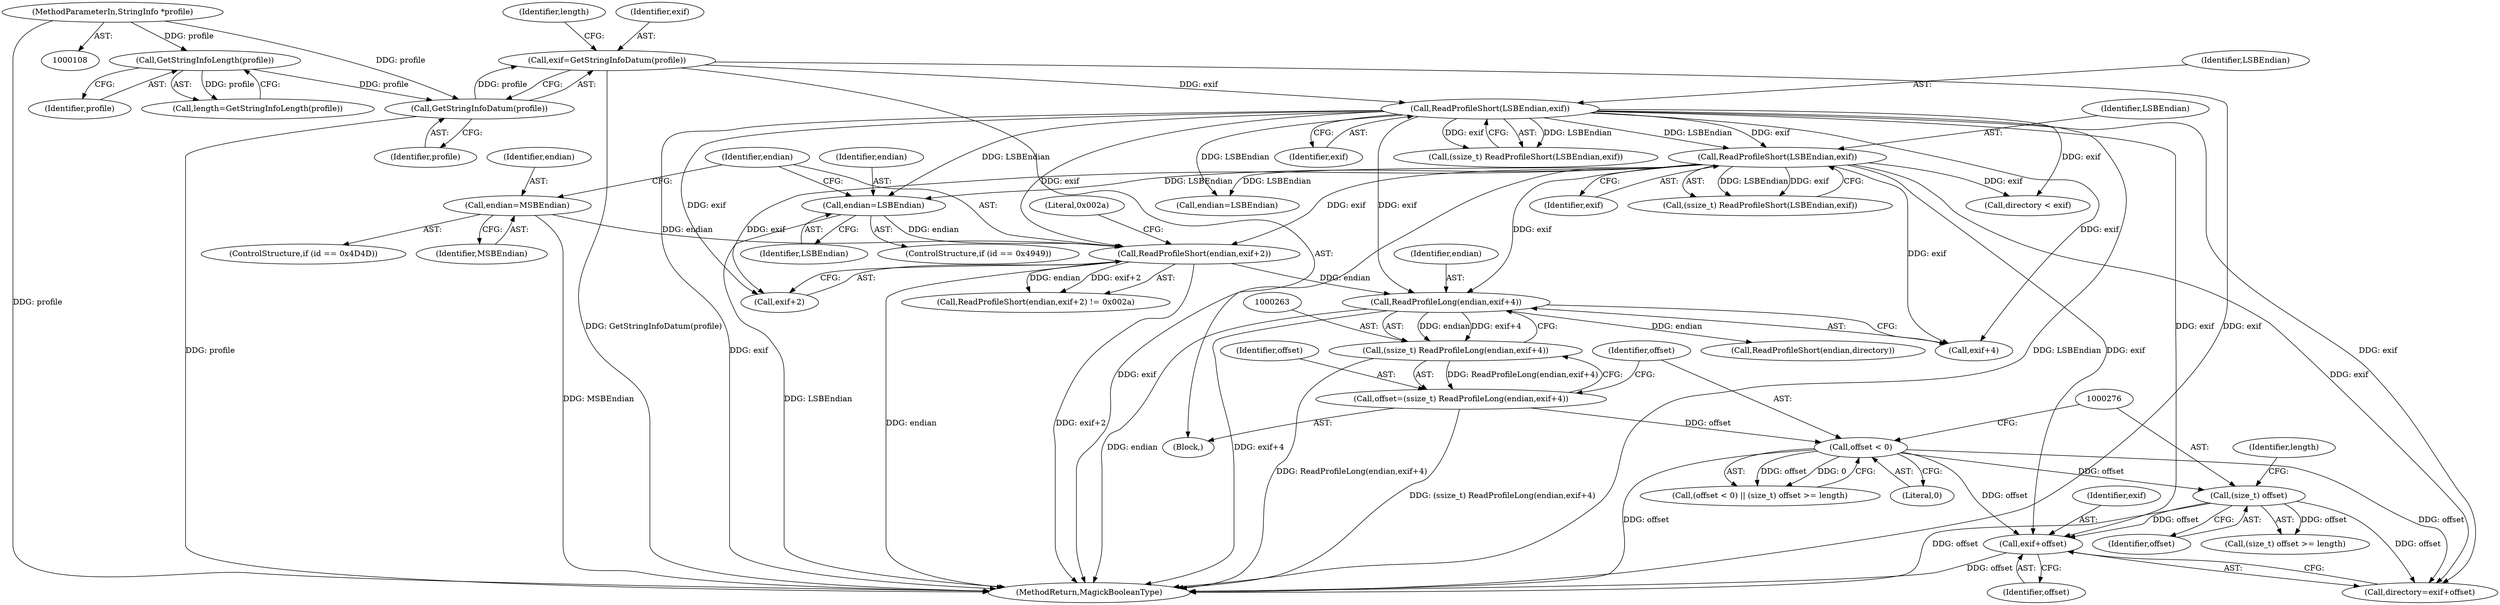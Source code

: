 digraph "0_ImageMagick_d8ab7f046587f2e9f734b687ba7e6e10147c294b_3@pointer" {
"1000283" [label="(Call,exif+offset)"];
"1000226" [label="(Call,ReadProfileShort(LSBEndian,exif))"];
"1000144" [label="(Call,ReadProfileShort(LSBEndian,exif))"];
"1000130" [label="(Call,exif=GetStringInfoDatum(profile))"];
"1000132" [label="(Call,GetStringInfoDatum(profile))"];
"1000128" [label="(Call,GetStringInfoLength(profile))"];
"1000110" [label="(MethodParameterIn,StringInfo *profile)"];
"1000275" [label="(Call,(size_t) offset)"];
"1000271" [label="(Call,offset < 0)"];
"1000260" [label="(Call,offset=(ssize_t) ReadProfileLong(endian,exif+4))"];
"1000262" [label="(Call,(ssize_t) ReadProfileLong(endian,exif+4))"];
"1000264" [label="(Call,ReadProfileLong(endian,exif+4))"];
"1000252" [label="(Call,ReadProfileShort(endian,exif+2))"];
"1000236" [label="(Call,endian=LSBEndian)"];
"1000244" [label="(Call,endian=MSBEndian)"];
"1000136" [label="(Identifier,length)"];
"1000284" [label="(Identifier,exif)"];
"1000275" [label="(Call,(size_t) offset)"];
"1000246" [label="(Identifier,MSBEndian)"];
"1000142" [label="(Call,(ssize_t) ReadProfileShort(LSBEndian,exif))"];
"1000270" [label="(Call,(offset < 0) || (size_t) offset >= length)"];
"1000283" [label="(Call,exif+offset)"];
"1000264" [label="(Call,ReadProfileLong(endian,exif+4))"];
"1000232" [label="(ControlStructure,if (id == 0x4949))"];
"1000257" [label="(Literal,0x002a)"];
"1000278" [label="(Identifier,length)"];
"1000145" [label="(Identifier,LSBEndian)"];
"1000130" [label="(Call,exif=GetStringInfoDatum(profile))"];
"1000252" [label="(Call,ReadProfileShort(endian,exif+2))"];
"1000262" [label="(Call,(ssize_t) ReadProfileLong(endian,exif+4))"];
"1000111" [label="(Block,)"];
"1000240" [label="(ControlStructure,if (id == 0x4D4D))"];
"1000126" [label="(Call,length=GetStringInfoLength(profile))"];
"1000133" [label="(Identifier,profile)"];
"1000709" [label="(MethodReturn,MagickBooleanType)"];
"1000277" [label="(Identifier,offset)"];
"1000260" [label="(Call,offset=(ssize_t) ReadProfileLong(endian,exif+4))"];
"1000131" [label="(Identifier,exif)"];
"1000244" [label="(Call,endian=MSBEndian)"];
"1000285" [label="(Identifier,offset)"];
"1000132" [label="(Call,GetStringInfoDatum(profile))"];
"1000229" [label="(Call,endian=LSBEndian)"];
"1000251" [label="(Call,ReadProfileShort(endian,exif+2) != 0x002a)"];
"1000237" [label="(Identifier,endian)"];
"1000129" [label="(Identifier,profile)"];
"1000144" [label="(Call,ReadProfileShort(LSBEndian,exif))"];
"1000245" [label="(Identifier,endian)"];
"1000265" [label="(Identifier,endian)"];
"1000274" [label="(Call,(size_t) offset >= length)"];
"1000227" [label="(Identifier,LSBEndian)"];
"1000146" [label="(Identifier,exif)"];
"1000273" [label="(Literal,0)"];
"1000228" [label="(Identifier,exif)"];
"1000254" [label="(Call,exif+2)"];
"1000224" [label="(Call,(ssize_t) ReadProfileShort(LSBEndian,exif))"];
"1000128" [label="(Call,GetStringInfoLength(profile))"];
"1000110" [label="(MethodParameterIn,StringInfo *profile)"];
"1000253" [label="(Identifier,endian)"];
"1000271" [label="(Call,offset < 0)"];
"1000261" [label="(Identifier,offset)"];
"1000272" [label="(Identifier,offset)"];
"1000266" [label="(Call,exif+4)"];
"1000317" [label="(Call,directory < exif)"];
"1000330" [label="(Call,ReadProfileShort(endian,directory))"];
"1000238" [label="(Identifier,LSBEndian)"];
"1000226" [label="(Call,ReadProfileShort(LSBEndian,exif))"];
"1000236" [label="(Call,endian=LSBEndian)"];
"1000281" [label="(Call,directory=exif+offset)"];
"1000283" -> "1000281"  [label="AST: "];
"1000283" -> "1000285"  [label="CFG: "];
"1000284" -> "1000283"  [label="AST: "];
"1000285" -> "1000283"  [label="AST: "];
"1000281" -> "1000283"  [label="CFG: "];
"1000283" -> "1000709"  [label="DDG: offset"];
"1000226" -> "1000283"  [label="DDG: exif"];
"1000144" -> "1000283"  [label="DDG: exif"];
"1000275" -> "1000283"  [label="DDG: offset"];
"1000271" -> "1000283"  [label="DDG: offset"];
"1000226" -> "1000224"  [label="AST: "];
"1000226" -> "1000228"  [label="CFG: "];
"1000227" -> "1000226"  [label="AST: "];
"1000228" -> "1000226"  [label="AST: "];
"1000224" -> "1000226"  [label="CFG: "];
"1000226" -> "1000709"  [label="DDG: exif"];
"1000226" -> "1000224"  [label="DDG: LSBEndian"];
"1000226" -> "1000224"  [label="DDG: exif"];
"1000144" -> "1000226"  [label="DDG: LSBEndian"];
"1000144" -> "1000226"  [label="DDG: exif"];
"1000226" -> "1000229"  [label="DDG: LSBEndian"];
"1000226" -> "1000236"  [label="DDG: LSBEndian"];
"1000226" -> "1000252"  [label="DDG: exif"];
"1000226" -> "1000254"  [label="DDG: exif"];
"1000226" -> "1000264"  [label="DDG: exif"];
"1000226" -> "1000266"  [label="DDG: exif"];
"1000226" -> "1000281"  [label="DDG: exif"];
"1000226" -> "1000317"  [label="DDG: exif"];
"1000144" -> "1000142"  [label="AST: "];
"1000144" -> "1000146"  [label="CFG: "];
"1000145" -> "1000144"  [label="AST: "];
"1000146" -> "1000144"  [label="AST: "];
"1000142" -> "1000144"  [label="CFG: "];
"1000144" -> "1000709"  [label="DDG: LSBEndian"];
"1000144" -> "1000709"  [label="DDG: exif"];
"1000144" -> "1000142"  [label="DDG: LSBEndian"];
"1000144" -> "1000142"  [label="DDG: exif"];
"1000130" -> "1000144"  [label="DDG: exif"];
"1000144" -> "1000229"  [label="DDG: LSBEndian"];
"1000144" -> "1000236"  [label="DDG: LSBEndian"];
"1000144" -> "1000252"  [label="DDG: exif"];
"1000144" -> "1000254"  [label="DDG: exif"];
"1000144" -> "1000264"  [label="DDG: exif"];
"1000144" -> "1000266"  [label="DDG: exif"];
"1000144" -> "1000281"  [label="DDG: exif"];
"1000144" -> "1000317"  [label="DDG: exif"];
"1000130" -> "1000111"  [label="AST: "];
"1000130" -> "1000132"  [label="CFG: "];
"1000131" -> "1000130"  [label="AST: "];
"1000132" -> "1000130"  [label="AST: "];
"1000136" -> "1000130"  [label="CFG: "];
"1000130" -> "1000709"  [label="DDG: GetStringInfoDatum(profile)"];
"1000130" -> "1000709"  [label="DDG: exif"];
"1000132" -> "1000130"  [label="DDG: profile"];
"1000132" -> "1000133"  [label="CFG: "];
"1000133" -> "1000132"  [label="AST: "];
"1000132" -> "1000709"  [label="DDG: profile"];
"1000128" -> "1000132"  [label="DDG: profile"];
"1000110" -> "1000132"  [label="DDG: profile"];
"1000128" -> "1000126"  [label="AST: "];
"1000128" -> "1000129"  [label="CFG: "];
"1000129" -> "1000128"  [label="AST: "];
"1000126" -> "1000128"  [label="CFG: "];
"1000128" -> "1000126"  [label="DDG: profile"];
"1000110" -> "1000128"  [label="DDG: profile"];
"1000110" -> "1000108"  [label="AST: "];
"1000110" -> "1000709"  [label="DDG: profile"];
"1000275" -> "1000274"  [label="AST: "];
"1000275" -> "1000277"  [label="CFG: "];
"1000276" -> "1000275"  [label="AST: "];
"1000277" -> "1000275"  [label="AST: "];
"1000278" -> "1000275"  [label="CFG: "];
"1000275" -> "1000709"  [label="DDG: offset"];
"1000275" -> "1000274"  [label="DDG: offset"];
"1000271" -> "1000275"  [label="DDG: offset"];
"1000275" -> "1000281"  [label="DDG: offset"];
"1000271" -> "1000270"  [label="AST: "];
"1000271" -> "1000273"  [label="CFG: "];
"1000272" -> "1000271"  [label="AST: "];
"1000273" -> "1000271"  [label="AST: "];
"1000276" -> "1000271"  [label="CFG: "];
"1000270" -> "1000271"  [label="CFG: "];
"1000271" -> "1000709"  [label="DDG: offset"];
"1000271" -> "1000270"  [label="DDG: offset"];
"1000271" -> "1000270"  [label="DDG: 0"];
"1000260" -> "1000271"  [label="DDG: offset"];
"1000271" -> "1000281"  [label="DDG: offset"];
"1000260" -> "1000111"  [label="AST: "];
"1000260" -> "1000262"  [label="CFG: "];
"1000261" -> "1000260"  [label="AST: "];
"1000262" -> "1000260"  [label="AST: "];
"1000272" -> "1000260"  [label="CFG: "];
"1000260" -> "1000709"  [label="DDG: (ssize_t) ReadProfileLong(endian,exif+4)"];
"1000262" -> "1000260"  [label="DDG: ReadProfileLong(endian,exif+4)"];
"1000262" -> "1000264"  [label="CFG: "];
"1000263" -> "1000262"  [label="AST: "];
"1000264" -> "1000262"  [label="AST: "];
"1000262" -> "1000709"  [label="DDG: ReadProfileLong(endian,exif+4)"];
"1000264" -> "1000262"  [label="DDG: endian"];
"1000264" -> "1000262"  [label="DDG: exif+4"];
"1000264" -> "1000266"  [label="CFG: "];
"1000265" -> "1000264"  [label="AST: "];
"1000266" -> "1000264"  [label="AST: "];
"1000264" -> "1000709"  [label="DDG: endian"];
"1000264" -> "1000709"  [label="DDG: exif+4"];
"1000252" -> "1000264"  [label="DDG: endian"];
"1000264" -> "1000330"  [label="DDG: endian"];
"1000252" -> "1000251"  [label="AST: "];
"1000252" -> "1000254"  [label="CFG: "];
"1000253" -> "1000252"  [label="AST: "];
"1000254" -> "1000252"  [label="AST: "];
"1000257" -> "1000252"  [label="CFG: "];
"1000252" -> "1000709"  [label="DDG: endian"];
"1000252" -> "1000709"  [label="DDG: exif+2"];
"1000252" -> "1000251"  [label="DDG: endian"];
"1000252" -> "1000251"  [label="DDG: exif+2"];
"1000236" -> "1000252"  [label="DDG: endian"];
"1000244" -> "1000252"  [label="DDG: endian"];
"1000236" -> "1000232"  [label="AST: "];
"1000236" -> "1000238"  [label="CFG: "];
"1000237" -> "1000236"  [label="AST: "];
"1000238" -> "1000236"  [label="AST: "];
"1000253" -> "1000236"  [label="CFG: "];
"1000236" -> "1000709"  [label="DDG: LSBEndian"];
"1000244" -> "1000240"  [label="AST: "];
"1000244" -> "1000246"  [label="CFG: "];
"1000245" -> "1000244"  [label="AST: "];
"1000246" -> "1000244"  [label="AST: "];
"1000253" -> "1000244"  [label="CFG: "];
"1000244" -> "1000709"  [label="DDG: MSBEndian"];
}
